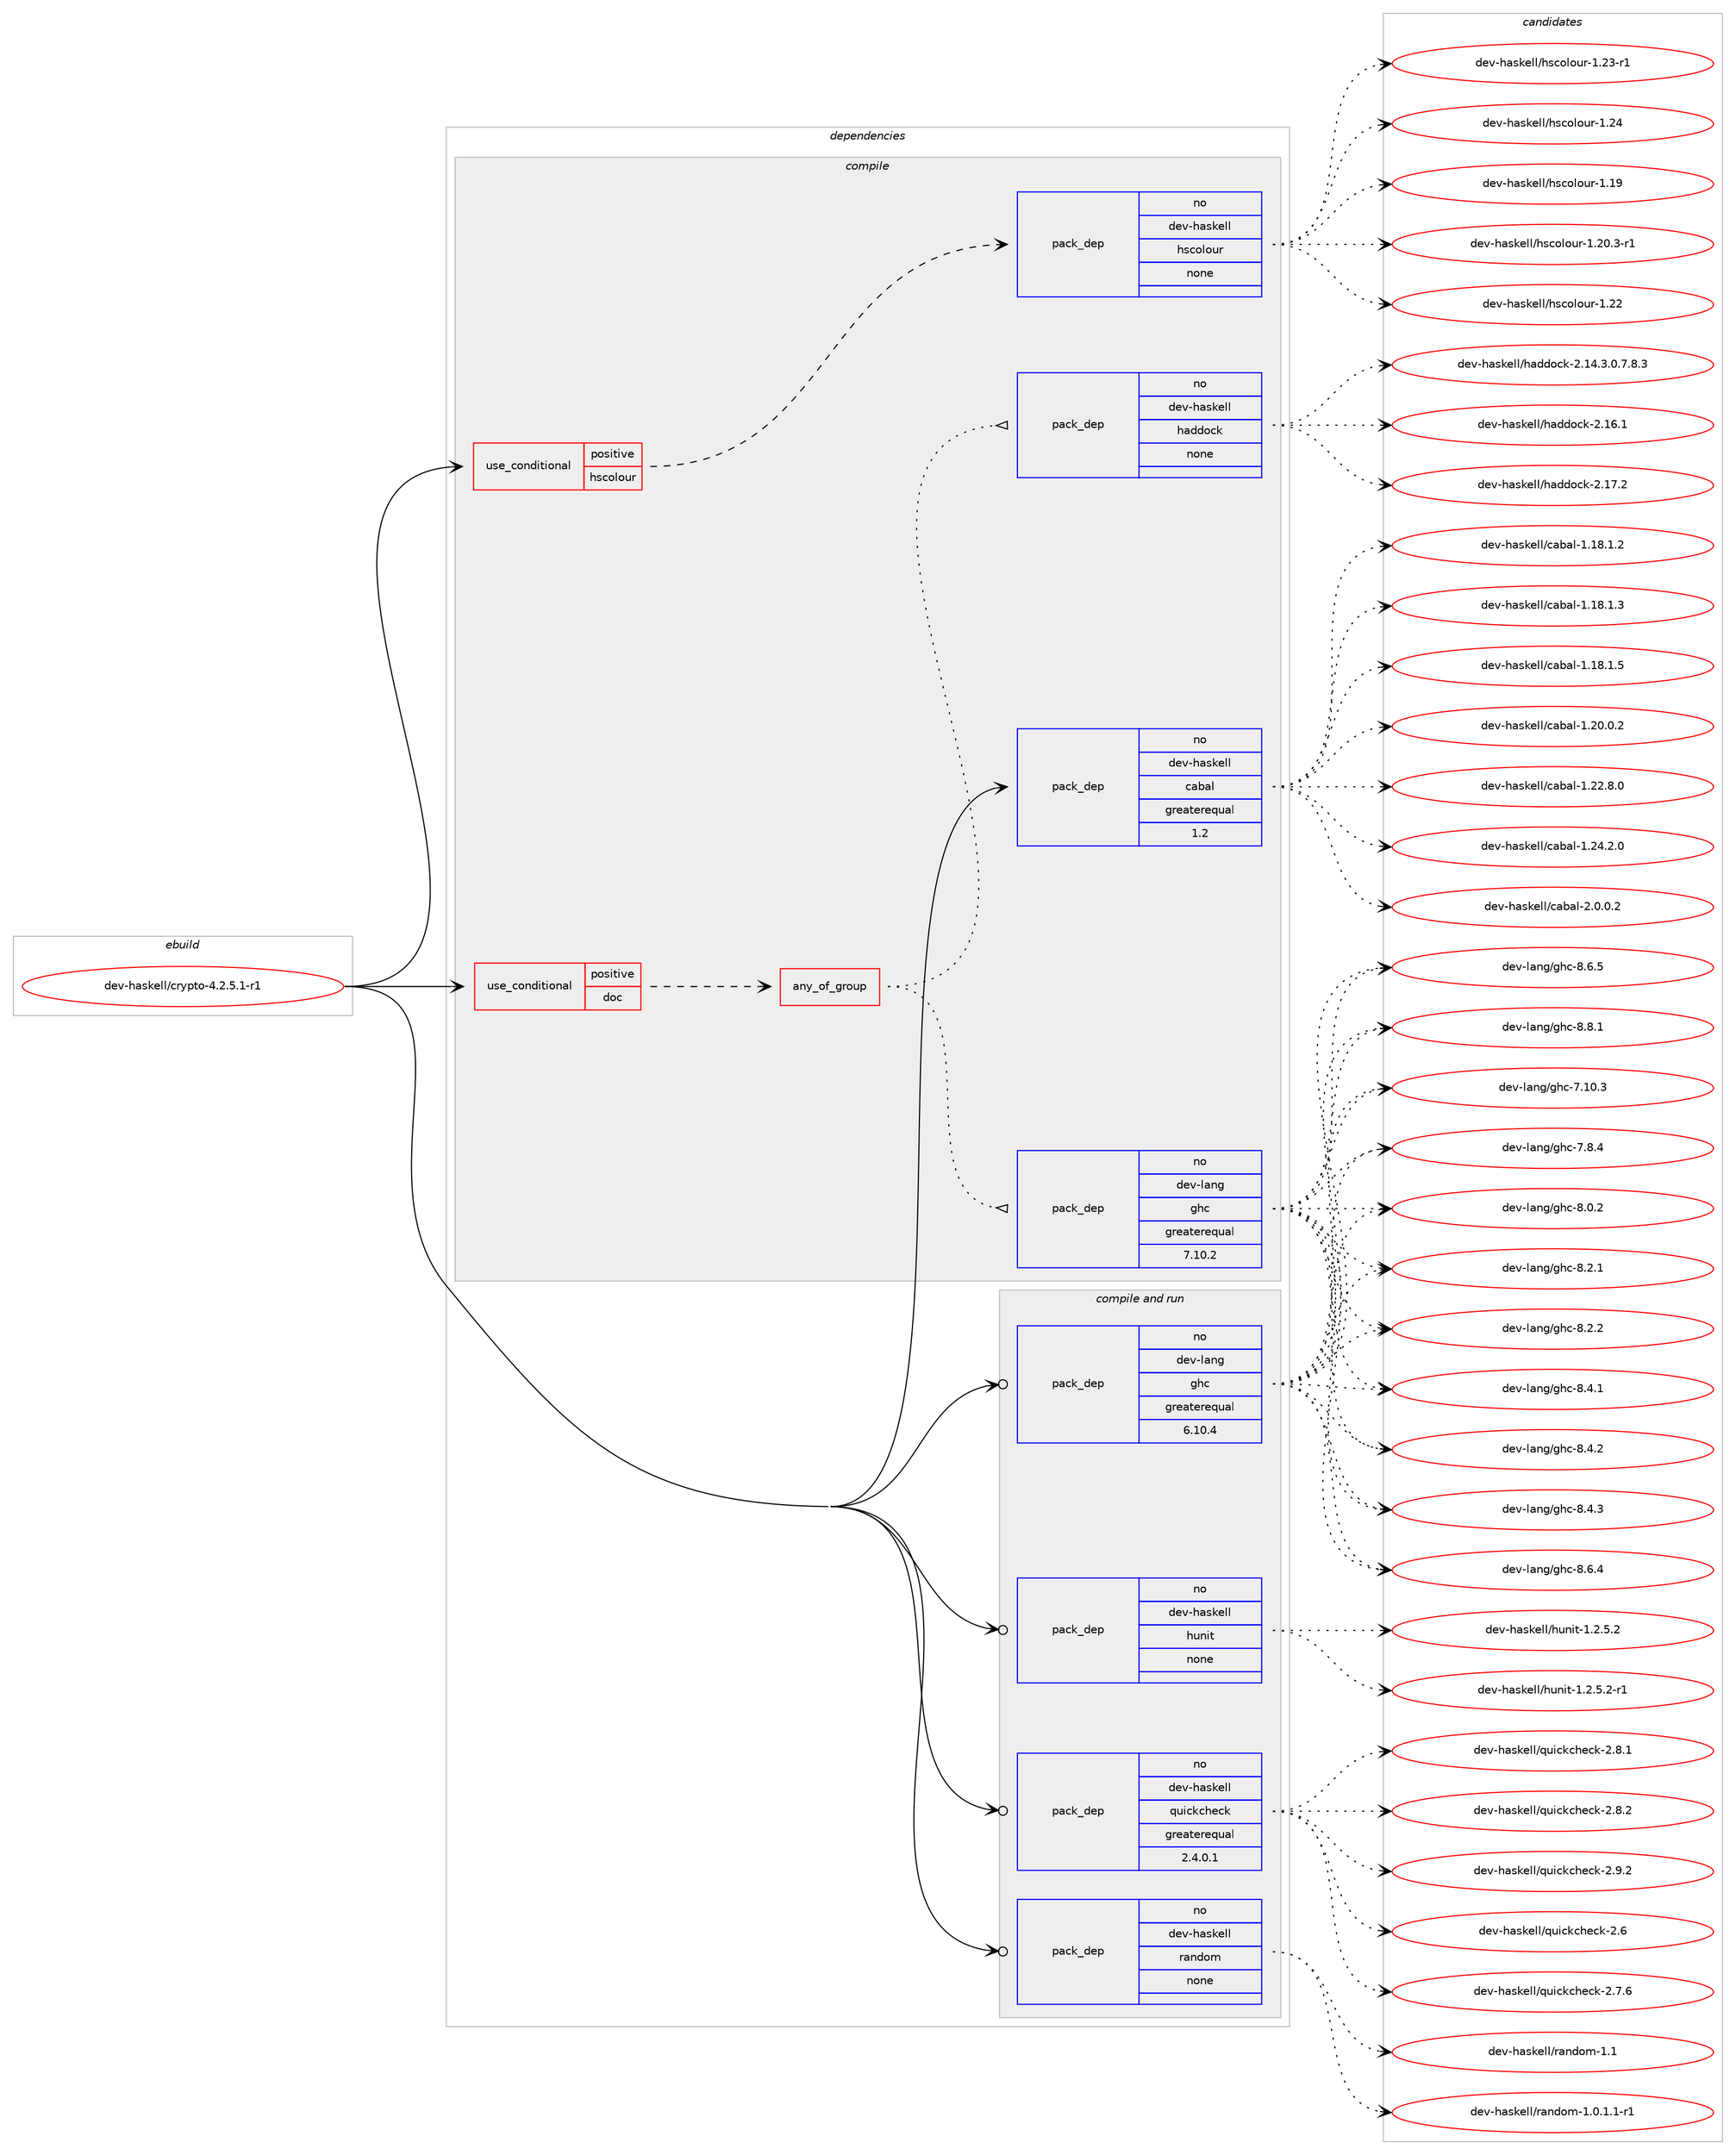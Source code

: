 digraph prolog {

# *************
# Graph options
# *************

newrank=true;
concentrate=true;
compound=true;
graph [rankdir=LR,fontname=Helvetica,fontsize=10,ranksep=1.5];#, ranksep=2.5, nodesep=0.2];
edge  [arrowhead=vee];
node  [fontname=Helvetica,fontsize=10];

# **********
# The ebuild
# **********

subgraph cluster_leftcol {
color=gray;
rank=same;
label=<<i>ebuild</i>>;
id [label="dev-haskell/crypto-4.2.5.1-r1", color=red, width=4, href="../dev-haskell/crypto-4.2.5.1-r1.svg"];
}

# ****************
# The dependencies
# ****************

subgraph cluster_midcol {
color=gray;
label=<<i>dependencies</i>>;
subgraph cluster_compile {
fillcolor="#eeeeee";
style=filled;
label=<<i>compile</i>>;
subgraph cond125340 {
dependency530249 [label=<<TABLE BORDER="0" CELLBORDER="1" CELLSPACING="0" CELLPADDING="4"><TR><TD ROWSPAN="3" CELLPADDING="10">use_conditional</TD></TR><TR><TD>positive</TD></TR><TR><TD>doc</TD></TR></TABLE>>, shape=none, color=red];
subgraph any9689 {
dependency530250 [label=<<TABLE BORDER="0" CELLBORDER="1" CELLSPACING="0" CELLPADDING="4"><TR><TD CELLPADDING="10">any_of_group</TD></TR></TABLE>>, shape=none, color=red];subgraph pack394863 {
dependency530251 [label=<<TABLE BORDER="0" CELLBORDER="1" CELLSPACING="0" CELLPADDING="4" WIDTH="220"><TR><TD ROWSPAN="6" CELLPADDING="30">pack_dep</TD></TR><TR><TD WIDTH="110">no</TD></TR><TR><TD>dev-haskell</TD></TR><TR><TD>haddock</TD></TR><TR><TD>none</TD></TR><TR><TD></TD></TR></TABLE>>, shape=none, color=blue];
}
dependency530250:e -> dependency530251:w [weight=20,style="dotted",arrowhead="oinv"];
subgraph pack394864 {
dependency530252 [label=<<TABLE BORDER="0" CELLBORDER="1" CELLSPACING="0" CELLPADDING="4" WIDTH="220"><TR><TD ROWSPAN="6" CELLPADDING="30">pack_dep</TD></TR><TR><TD WIDTH="110">no</TD></TR><TR><TD>dev-lang</TD></TR><TR><TD>ghc</TD></TR><TR><TD>greaterequal</TD></TR><TR><TD>7.10.2</TD></TR></TABLE>>, shape=none, color=blue];
}
dependency530250:e -> dependency530252:w [weight=20,style="dotted",arrowhead="oinv"];
}
dependency530249:e -> dependency530250:w [weight=20,style="dashed",arrowhead="vee"];
}
id:e -> dependency530249:w [weight=20,style="solid",arrowhead="vee"];
subgraph cond125341 {
dependency530253 [label=<<TABLE BORDER="0" CELLBORDER="1" CELLSPACING="0" CELLPADDING="4"><TR><TD ROWSPAN="3" CELLPADDING="10">use_conditional</TD></TR><TR><TD>positive</TD></TR><TR><TD>hscolour</TD></TR></TABLE>>, shape=none, color=red];
subgraph pack394865 {
dependency530254 [label=<<TABLE BORDER="0" CELLBORDER="1" CELLSPACING="0" CELLPADDING="4" WIDTH="220"><TR><TD ROWSPAN="6" CELLPADDING="30">pack_dep</TD></TR><TR><TD WIDTH="110">no</TD></TR><TR><TD>dev-haskell</TD></TR><TR><TD>hscolour</TD></TR><TR><TD>none</TD></TR><TR><TD></TD></TR></TABLE>>, shape=none, color=blue];
}
dependency530253:e -> dependency530254:w [weight=20,style="dashed",arrowhead="vee"];
}
id:e -> dependency530253:w [weight=20,style="solid",arrowhead="vee"];
subgraph pack394866 {
dependency530255 [label=<<TABLE BORDER="0" CELLBORDER="1" CELLSPACING="0" CELLPADDING="4" WIDTH="220"><TR><TD ROWSPAN="6" CELLPADDING="30">pack_dep</TD></TR><TR><TD WIDTH="110">no</TD></TR><TR><TD>dev-haskell</TD></TR><TR><TD>cabal</TD></TR><TR><TD>greaterequal</TD></TR><TR><TD>1.2</TD></TR></TABLE>>, shape=none, color=blue];
}
id:e -> dependency530255:w [weight=20,style="solid",arrowhead="vee"];
}
subgraph cluster_compileandrun {
fillcolor="#eeeeee";
style=filled;
label=<<i>compile and run</i>>;
subgraph pack394867 {
dependency530256 [label=<<TABLE BORDER="0" CELLBORDER="1" CELLSPACING="0" CELLPADDING="4" WIDTH="220"><TR><TD ROWSPAN="6" CELLPADDING="30">pack_dep</TD></TR><TR><TD WIDTH="110">no</TD></TR><TR><TD>dev-haskell</TD></TR><TR><TD>hunit</TD></TR><TR><TD>none</TD></TR><TR><TD></TD></TR></TABLE>>, shape=none, color=blue];
}
id:e -> dependency530256:w [weight=20,style="solid",arrowhead="odotvee"];
subgraph pack394868 {
dependency530257 [label=<<TABLE BORDER="0" CELLBORDER="1" CELLSPACING="0" CELLPADDING="4" WIDTH="220"><TR><TD ROWSPAN="6" CELLPADDING="30">pack_dep</TD></TR><TR><TD WIDTH="110">no</TD></TR><TR><TD>dev-haskell</TD></TR><TR><TD>quickcheck</TD></TR><TR><TD>greaterequal</TD></TR><TR><TD>2.4.0.1</TD></TR></TABLE>>, shape=none, color=blue];
}
id:e -> dependency530257:w [weight=20,style="solid",arrowhead="odotvee"];
subgraph pack394869 {
dependency530258 [label=<<TABLE BORDER="0" CELLBORDER="1" CELLSPACING="0" CELLPADDING="4" WIDTH="220"><TR><TD ROWSPAN="6" CELLPADDING="30">pack_dep</TD></TR><TR><TD WIDTH="110">no</TD></TR><TR><TD>dev-haskell</TD></TR><TR><TD>random</TD></TR><TR><TD>none</TD></TR><TR><TD></TD></TR></TABLE>>, shape=none, color=blue];
}
id:e -> dependency530258:w [weight=20,style="solid",arrowhead="odotvee"];
subgraph pack394870 {
dependency530259 [label=<<TABLE BORDER="0" CELLBORDER="1" CELLSPACING="0" CELLPADDING="4" WIDTH="220"><TR><TD ROWSPAN="6" CELLPADDING="30">pack_dep</TD></TR><TR><TD WIDTH="110">no</TD></TR><TR><TD>dev-lang</TD></TR><TR><TD>ghc</TD></TR><TR><TD>greaterequal</TD></TR><TR><TD>6.10.4</TD></TR></TABLE>>, shape=none, color=blue];
}
id:e -> dependency530259:w [weight=20,style="solid",arrowhead="odotvee"];
}
subgraph cluster_run {
fillcolor="#eeeeee";
style=filled;
label=<<i>run</i>>;
}
}

# **************
# The candidates
# **************

subgraph cluster_choices {
rank=same;
color=gray;
label=<<i>candidates</i>>;

subgraph choice394863 {
color=black;
nodesep=1;
choice1001011184510497115107101108108471049710010011199107455046495246514648465546564651 [label="dev-haskell/haddock-2.14.3.0.7.8.3", color=red, width=4,href="../dev-haskell/haddock-2.14.3.0.7.8.3.svg"];
choice100101118451049711510710110810847104971001001119910745504649544649 [label="dev-haskell/haddock-2.16.1", color=red, width=4,href="../dev-haskell/haddock-2.16.1.svg"];
choice100101118451049711510710110810847104971001001119910745504649554650 [label="dev-haskell/haddock-2.17.2", color=red, width=4,href="../dev-haskell/haddock-2.17.2.svg"];
dependency530251:e -> choice1001011184510497115107101108108471049710010011199107455046495246514648465546564651:w [style=dotted,weight="100"];
dependency530251:e -> choice100101118451049711510710110810847104971001001119910745504649544649:w [style=dotted,weight="100"];
dependency530251:e -> choice100101118451049711510710110810847104971001001119910745504649554650:w [style=dotted,weight="100"];
}
subgraph choice394864 {
color=black;
nodesep=1;
choice1001011184510897110103471031049945554649484651 [label="dev-lang/ghc-7.10.3", color=red, width=4,href="../dev-lang/ghc-7.10.3.svg"];
choice10010111845108971101034710310499455546564652 [label="dev-lang/ghc-7.8.4", color=red, width=4,href="../dev-lang/ghc-7.8.4.svg"];
choice10010111845108971101034710310499455646484650 [label="dev-lang/ghc-8.0.2", color=red, width=4,href="../dev-lang/ghc-8.0.2.svg"];
choice10010111845108971101034710310499455646504649 [label="dev-lang/ghc-8.2.1", color=red, width=4,href="../dev-lang/ghc-8.2.1.svg"];
choice10010111845108971101034710310499455646504650 [label="dev-lang/ghc-8.2.2", color=red, width=4,href="../dev-lang/ghc-8.2.2.svg"];
choice10010111845108971101034710310499455646524649 [label="dev-lang/ghc-8.4.1", color=red, width=4,href="../dev-lang/ghc-8.4.1.svg"];
choice10010111845108971101034710310499455646524650 [label="dev-lang/ghc-8.4.2", color=red, width=4,href="../dev-lang/ghc-8.4.2.svg"];
choice10010111845108971101034710310499455646524651 [label="dev-lang/ghc-8.4.3", color=red, width=4,href="../dev-lang/ghc-8.4.3.svg"];
choice10010111845108971101034710310499455646544652 [label="dev-lang/ghc-8.6.4", color=red, width=4,href="../dev-lang/ghc-8.6.4.svg"];
choice10010111845108971101034710310499455646544653 [label="dev-lang/ghc-8.6.5", color=red, width=4,href="../dev-lang/ghc-8.6.5.svg"];
choice10010111845108971101034710310499455646564649 [label="dev-lang/ghc-8.8.1", color=red, width=4,href="../dev-lang/ghc-8.8.1.svg"];
dependency530252:e -> choice1001011184510897110103471031049945554649484651:w [style=dotted,weight="100"];
dependency530252:e -> choice10010111845108971101034710310499455546564652:w [style=dotted,weight="100"];
dependency530252:e -> choice10010111845108971101034710310499455646484650:w [style=dotted,weight="100"];
dependency530252:e -> choice10010111845108971101034710310499455646504649:w [style=dotted,weight="100"];
dependency530252:e -> choice10010111845108971101034710310499455646504650:w [style=dotted,weight="100"];
dependency530252:e -> choice10010111845108971101034710310499455646524649:w [style=dotted,weight="100"];
dependency530252:e -> choice10010111845108971101034710310499455646524650:w [style=dotted,weight="100"];
dependency530252:e -> choice10010111845108971101034710310499455646524651:w [style=dotted,weight="100"];
dependency530252:e -> choice10010111845108971101034710310499455646544652:w [style=dotted,weight="100"];
dependency530252:e -> choice10010111845108971101034710310499455646544653:w [style=dotted,weight="100"];
dependency530252:e -> choice10010111845108971101034710310499455646564649:w [style=dotted,weight="100"];
}
subgraph choice394865 {
color=black;
nodesep=1;
choice100101118451049711510710110810847104115991111081111171144549464957 [label="dev-haskell/hscolour-1.19", color=red, width=4,href="../dev-haskell/hscolour-1.19.svg"];
choice10010111845104971151071011081084710411599111108111117114454946504846514511449 [label="dev-haskell/hscolour-1.20.3-r1", color=red, width=4,href="../dev-haskell/hscolour-1.20.3-r1.svg"];
choice100101118451049711510710110810847104115991111081111171144549465050 [label="dev-haskell/hscolour-1.22", color=red, width=4,href="../dev-haskell/hscolour-1.22.svg"];
choice1001011184510497115107101108108471041159911110811111711445494650514511449 [label="dev-haskell/hscolour-1.23-r1", color=red, width=4,href="../dev-haskell/hscolour-1.23-r1.svg"];
choice100101118451049711510710110810847104115991111081111171144549465052 [label="dev-haskell/hscolour-1.24", color=red, width=4,href="../dev-haskell/hscolour-1.24.svg"];
dependency530254:e -> choice100101118451049711510710110810847104115991111081111171144549464957:w [style=dotted,weight="100"];
dependency530254:e -> choice10010111845104971151071011081084710411599111108111117114454946504846514511449:w [style=dotted,weight="100"];
dependency530254:e -> choice100101118451049711510710110810847104115991111081111171144549465050:w [style=dotted,weight="100"];
dependency530254:e -> choice1001011184510497115107101108108471041159911110811111711445494650514511449:w [style=dotted,weight="100"];
dependency530254:e -> choice100101118451049711510710110810847104115991111081111171144549465052:w [style=dotted,weight="100"];
}
subgraph choice394866 {
color=black;
nodesep=1;
choice10010111845104971151071011081084799979897108454946495646494650 [label="dev-haskell/cabal-1.18.1.2", color=red, width=4,href="../dev-haskell/cabal-1.18.1.2.svg"];
choice10010111845104971151071011081084799979897108454946495646494651 [label="dev-haskell/cabal-1.18.1.3", color=red, width=4,href="../dev-haskell/cabal-1.18.1.3.svg"];
choice10010111845104971151071011081084799979897108454946495646494653 [label="dev-haskell/cabal-1.18.1.5", color=red, width=4,href="../dev-haskell/cabal-1.18.1.5.svg"];
choice10010111845104971151071011081084799979897108454946504846484650 [label="dev-haskell/cabal-1.20.0.2", color=red, width=4,href="../dev-haskell/cabal-1.20.0.2.svg"];
choice10010111845104971151071011081084799979897108454946505046564648 [label="dev-haskell/cabal-1.22.8.0", color=red, width=4,href="../dev-haskell/cabal-1.22.8.0.svg"];
choice10010111845104971151071011081084799979897108454946505246504648 [label="dev-haskell/cabal-1.24.2.0", color=red, width=4,href="../dev-haskell/cabal-1.24.2.0.svg"];
choice100101118451049711510710110810847999798971084550464846484650 [label="dev-haskell/cabal-2.0.0.2", color=red, width=4,href="../dev-haskell/cabal-2.0.0.2.svg"];
dependency530255:e -> choice10010111845104971151071011081084799979897108454946495646494650:w [style=dotted,weight="100"];
dependency530255:e -> choice10010111845104971151071011081084799979897108454946495646494651:w [style=dotted,weight="100"];
dependency530255:e -> choice10010111845104971151071011081084799979897108454946495646494653:w [style=dotted,weight="100"];
dependency530255:e -> choice10010111845104971151071011081084799979897108454946504846484650:w [style=dotted,weight="100"];
dependency530255:e -> choice10010111845104971151071011081084799979897108454946505046564648:w [style=dotted,weight="100"];
dependency530255:e -> choice10010111845104971151071011081084799979897108454946505246504648:w [style=dotted,weight="100"];
dependency530255:e -> choice100101118451049711510710110810847999798971084550464846484650:w [style=dotted,weight="100"];
}
subgraph choice394867 {
color=black;
nodesep=1;
choice1001011184510497115107101108108471041171101051164549465046534650 [label="dev-haskell/hunit-1.2.5.2", color=red, width=4,href="../dev-haskell/hunit-1.2.5.2.svg"];
choice10010111845104971151071011081084710411711010511645494650465346504511449 [label="dev-haskell/hunit-1.2.5.2-r1", color=red, width=4,href="../dev-haskell/hunit-1.2.5.2-r1.svg"];
dependency530256:e -> choice1001011184510497115107101108108471041171101051164549465046534650:w [style=dotted,weight="100"];
dependency530256:e -> choice10010111845104971151071011081084710411711010511645494650465346504511449:w [style=dotted,weight="100"];
}
subgraph choice394868 {
color=black;
nodesep=1;
choice10010111845104971151071011081084711311710599107991041019910745504654 [label="dev-haskell/quickcheck-2.6", color=red, width=4,href="../dev-haskell/quickcheck-2.6.svg"];
choice100101118451049711510710110810847113117105991079910410199107455046554654 [label="dev-haskell/quickcheck-2.7.6", color=red, width=4,href="../dev-haskell/quickcheck-2.7.6.svg"];
choice100101118451049711510710110810847113117105991079910410199107455046564649 [label="dev-haskell/quickcheck-2.8.1", color=red, width=4,href="../dev-haskell/quickcheck-2.8.1.svg"];
choice100101118451049711510710110810847113117105991079910410199107455046564650 [label="dev-haskell/quickcheck-2.8.2", color=red, width=4,href="../dev-haskell/quickcheck-2.8.2.svg"];
choice100101118451049711510710110810847113117105991079910410199107455046574650 [label="dev-haskell/quickcheck-2.9.2", color=red, width=4,href="../dev-haskell/quickcheck-2.9.2.svg"];
dependency530257:e -> choice10010111845104971151071011081084711311710599107991041019910745504654:w [style=dotted,weight="100"];
dependency530257:e -> choice100101118451049711510710110810847113117105991079910410199107455046554654:w [style=dotted,weight="100"];
dependency530257:e -> choice100101118451049711510710110810847113117105991079910410199107455046564649:w [style=dotted,weight="100"];
dependency530257:e -> choice100101118451049711510710110810847113117105991079910410199107455046564650:w [style=dotted,weight="100"];
dependency530257:e -> choice100101118451049711510710110810847113117105991079910410199107455046574650:w [style=dotted,weight="100"];
}
subgraph choice394869 {
color=black;
nodesep=1;
choice1001011184510497115107101108108471149711010011110945494648464946494511449 [label="dev-haskell/random-1.0.1.1-r1", color=red, width=4,href="../dev-haskell/random-1.0.1.1-r1.svg"];
choice1001011184510497115107101108108471149711010011110945494649 [label="dev-haskell/random-1.1", color=red, width=4,href="../dev-haskell/random-1.1.svg"];
dependency530258:e -> choice1001011184510497115107101108108471149711010011110945494648464946494511449:w [style=dotted,weight="100"];
dependency530258:e -> choice1001011184510497115107101108108471149711010011110945494649:w [style=dotted,weight="100"];
}
subgraph choice394870 {
color=black;
nodesep=1;
choice1001011184510897110103471031049945554649484651 [label="dev-lang/ghc-7.10.3", color=red, width=4,href="../dev-lang/ghc-7.10.3.svg"];
choice10010111845108971101034710310499455546564652 [label="dev-lang/ghc-7.8.4", color=red, width=4,href="../dev-lang/ghc-7.8.4.svg"];
choice10010111845108971101034710310499455646484650 [label="dev-lang/ghc-8.0.2", color=red, width=4,href="../dev-lang/ghc-8.0.2.svg"];
choice10010111845108971101034710310499455646504649 [label="dev-lang/ghc-8.2.1", color=red, width=4,href="../dev-lang/ghc-8.2.1.svg"];
choice10010111845108971101034710310499455646504650 [label="dev-lang/ghc-8.2.2", color=red, width=4,href="../dev-lang/ghc-8.2.2.svg"];
choice10010111845108971101034710310499455646524649 [label="dev-lang/ghc-8.4.1", color=red, width=4,href="../dev-lang/ghc-8.4.1.svg"];
choice10010111845108971101034710310499455646524650 [label="dev-lang/ghc-8.4.2", color=red, width=4,href="../dev-lang/ghc-8.4.2.svg"];
choice10010111845108971101034710310499455646524651 [label="dev-lang/ghc-8.4.3", color=red, width=4,href="../dev-lang/ghc-8.4.3.svg"];
choice10010111845108971101034710310499455646544652 [label="dev-lang/ghc-8.6.4", color=red, width=4,href="../dev-lang/ghc-8.6.4.svg"];
choice10010111845108971101034710310499455646544653 [label="dev-lang/ghc-8.6.5", color=red, width=4,href="../dev-lang/ghc-8.6.5.svg"];
choice10010111845108971101034710310499455646564649 [label="dev-lang/ghc-8.8.1", color=red, width=4,href="../dev-lang/ghc-8.8.1.svg"];
dependency530259:e -> choice1001011184510897110103471031049945554649484651:w [style=dotted,weight="100"];
dependency530259:e -> choice10010111845108971101034710310499455546564652:w [style=dotted,weight="100"];
dependency530259:e -> choice10010111845108971101034710310499455646484650:w [style=dotted,weight="100"];
dependency530259:e -> choice10010111845108971101034710310499455646504649:w [style=dotted,weight="100"];
dependency530259:e -> choice10010111845108971101034710310499455646504650:w [style=dotted,weight="100"];
dependency530259:e -> choice10010111845108971101034710310499455646524649:w [style=dotted,weight="100"];
dependency530259:e -> choice10010111845108971101034710310499455646524650:w [style=dotted,weight="100"];
dependency530259:e -> choice10010111845108971101034710310499455646524651:w [style=dotted,weight="100"];
dependency530259:e -> choice10010111845108971101034710310499455646544652:w [style=dotted,weight="100"];
dependency530259:e -> choice10010111845108971101034710310499455646544653:w [style=dotted,weight="100"];
dependency530259:e -> choice10010111845108971101034710310499455646564649:w [style=dotted,weight="100"];
}
}

}
